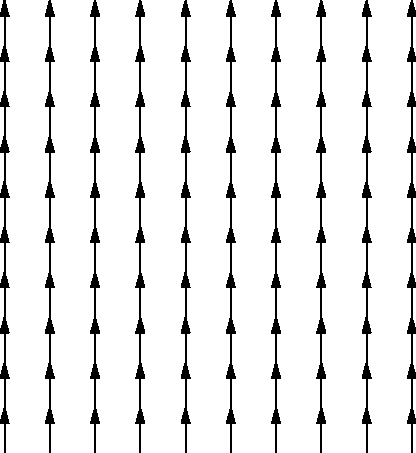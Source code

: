 import graph;
size(8cm);
path vector(pair z) {return
(0,0)--(0,1);}
add(vectorfield(vector,(-4,-4),(4,4)));
